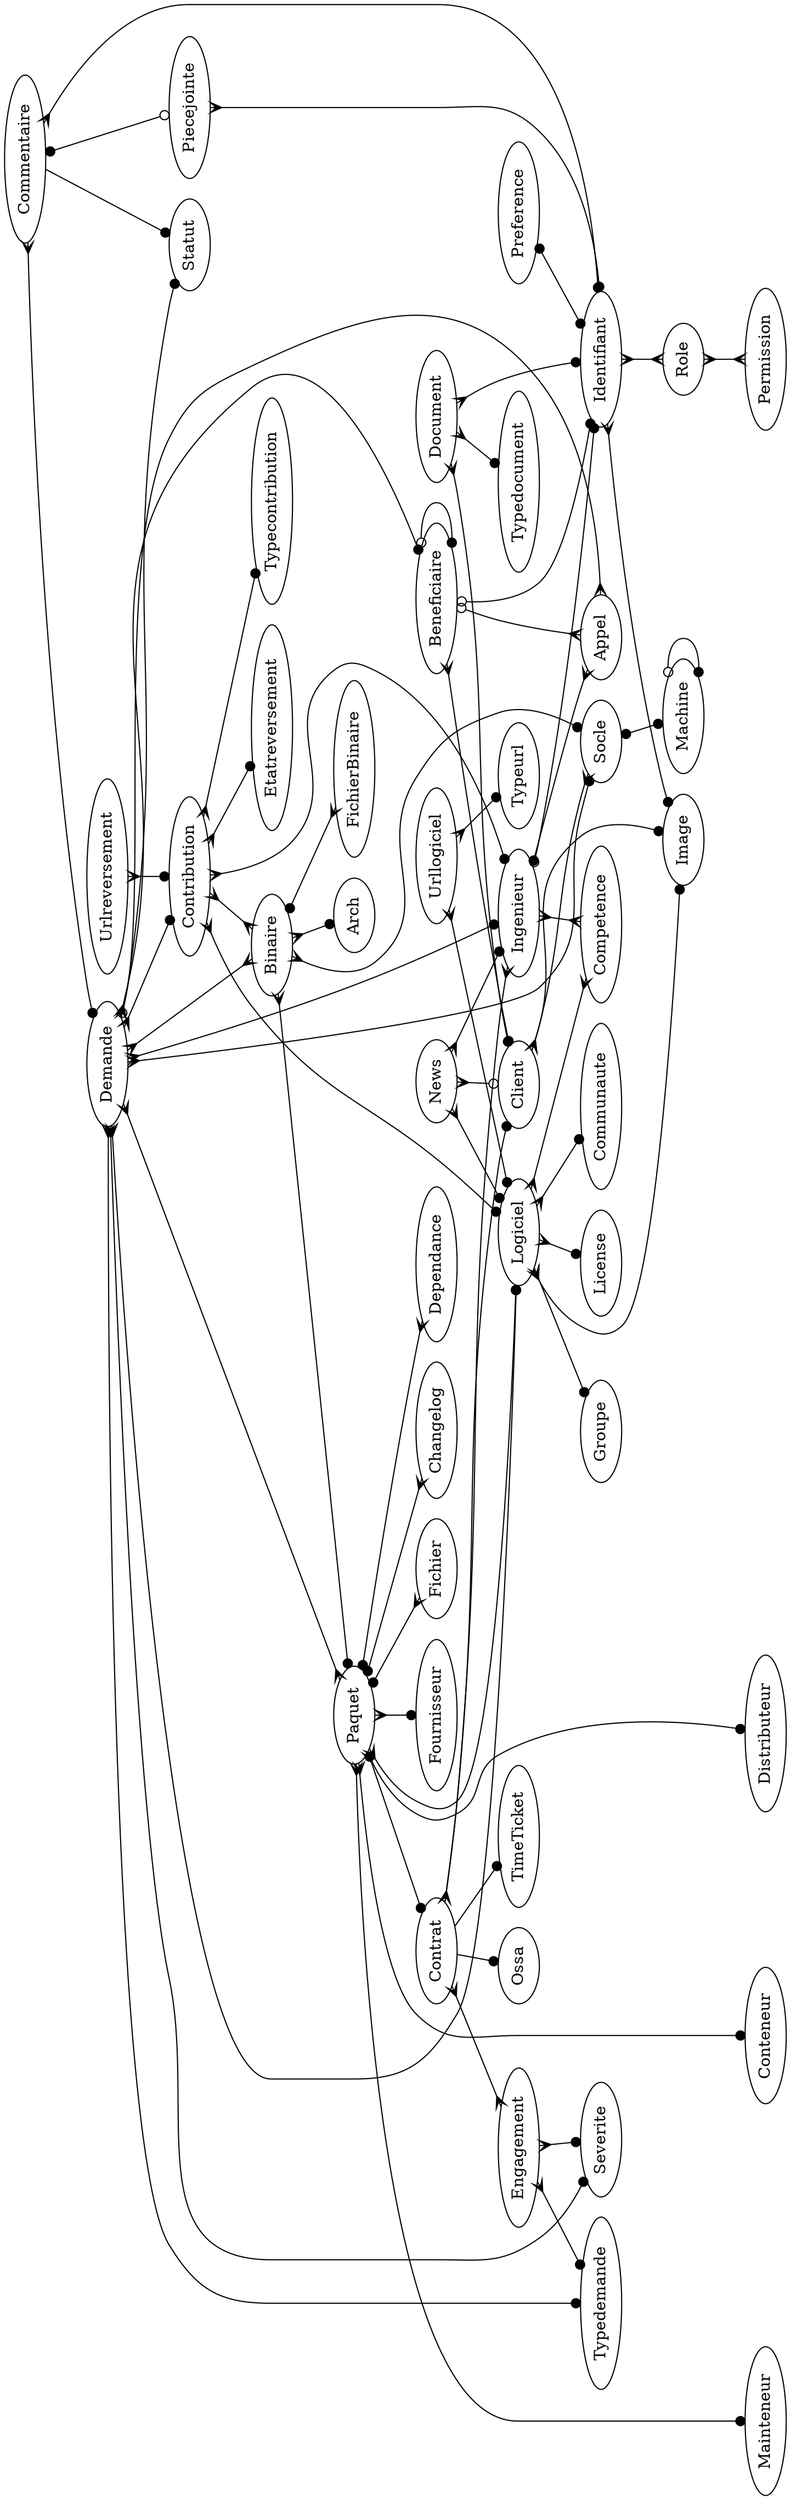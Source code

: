 digraph x {

rotate=90;

{rank=max; Distributeur Mainteneur Conteneur }

Binaire -> Paquet [arrowhead=dot,arrowtail=crow,dir=both]
Binaire -> Socle [arrowhead=dot,dir=both,arrowtail=crow]
Binaire -> Arch [arrowhead=dot,dir=both,arrowtail=crow]
Binaire -> FichierBinaire [arrowhead=crow,dir=both,arrowtail=dot]

Beneficiaire -> Identifiant [arrowhead=dot,arrowtail=odot,dir=both]
Beneficiaire -> Appel [arrowhead=crow,arrowtail=odot,dir=both]
Beneficiaire -> Client [arrowhead=dot,dir=both,arrowtail=crow]
Beneficiaire -> Beneficiaire [arrowhead=dot,arrowtail=odot,dir=both]

Client -> Image [arrowhead=dot,dir=both,arrowtail=crow]
Client -> Socle [arrowhead=crow,dir=both,arrowtail=crow]

Commentaire -> Demande [arrowhead=dot,dir=both,arrowtail=crow]
Commentaire -> Identifiant [arrowhead=dot,dir=both,arrowtail=crow]
Commentaire -> Piecejointe [arrowhead=odot,dir=both,arrowtail=dot]
Commentaire -> Statut [arrowhead=dot]

Contrat -> Client [arrowhead=dot,dir=both,arrowtail=crow]
Contrat -> Ingenieur [arrowhead=crow,arrowtail=crow,dir=both]
Contrat -> Engagement [arrowhead=crow,arrowtail=crow,dir=both]
Contrat -> Ossa [arrowhead=dot,arrowtail=crow]
Contrat -> TimeTicket [arrowhead=dot,arrowtail=crow]

Identifiant -> Image [arrowhead=dot,dir=both,arrowtail=crow]
Identifiant -> Role [arrowhead=crow,arrowtail=crow,dir=both]
Ingenieur -> Competence [arrowhead=crow,arrowtail=crow,dir=both]
Ingenieur -> Identifiant [arrowhead=dot,arrowtail=odot,dir=both]
Ingenieur -> Appel [arrowhead=crow,dir=both,arrowtail=dot]

Logiciel -> Competence [arrowhead=crow,arrowtail=crow,dir=both]
Logiciel -> License [arrowhead=dot,dir=both,arrowtail=crow]
Logiciel -> Communaute [arrowhead=dot,dir=both,arrowtail=crow]
Logiciel -> Groupe [arrowhead=dot,dir=both,arrowtail=crow]
Logiciel -> Image [arrowhead=dot,dir=both,arrowtail=crow]


News -> Ingenieur [arrowhead=dot,dir=both,arrowtail=crow]
News -> Client [arrowhead=odot,dir=both,arrowtail=crow]
News -> Logiciel [arrowhead=dot,dir=both,arrowtail=crow]


Paquet -> Logiciel [arrowhead=dot,dir=both,arrowtail=crow]
Paquet -> Fournisseur [arrowhead=dot,dir=both,arrowtail=crow]
Paquet -> Fichier [arrowhead=crow,dir=both,arrowtail=dot]
Paquet -> Contrat [arrowhead=dot,dir=both,arrowtail=crow]
Paquet -> Changelog [arrowhead=crow,dir=both,arrowtail=dot]
Paquet -> Distributeur [arrowhead=dot,dir=both,arrowtail=dot]
Paquet -> Dependance [arrowhead=crow,dir=both,arrowtail=dot]
Paquet -> Mainteneur [arrowhead=dot,dir=both,arrowtail=crow]
Paquet -> Conteneur [arrowhead=dot,dir=both,arrowtail=crow]
Preference -> Identifiant [arrowhead=dot,arrowtail=dot,dir=both]
Socle -> Machine [arrowhead=dot,dir=both,arrowtail=dot]
Machine -> Machine [arrowhead=dot,dir=both,arrowtail=odot]
Demande -> Typedemande [arrowhead=dot,dir=both,arrowtail=crow]
Demande -> Logiciel [arrowhead=dot,dir=both,arrowtail=crow]
Demande -> Severite [arrowhead=dot,dir=both,arrowtail=crow]
Demande -> Beneficiaire [arrowhead=dot,dir=both,arrowtail=crow]
Demande -> Socle [arrowhead=dot,dir=both,arrowtail=crow]
Demande -> Statut [arrowhead=dot,dir=both,arrowtail=crow]
Demande -> Ingenieur [arrowhead=dot,dir=both,arrowtail=crow]
Demande -> Binaire [arrowhead=crow,arrowtail=crow,dir=both]
Demande -> Paquet [arrowhead=crow,arrowtail=crow,dir=both]
Demande -> Appel [arrowhead=crow,arrowtail=odot,dir=both]
Urllogiciel -> Logiciel [arrowhead=dot,dir=both,arrowtail=crow]
Urllogiciel -> Typeurl [arrowhead=dot,dir=both,arrowtail=crow]
Engagement -> Severite [arrowhead=dot,dir=both,arrowtail=crow]
Engagement -> Typedemande [arrowhead=dot,dir=both,arrowtail=crow]
Role -> Permission [arrowhead=crow,arrowtail=crow,dir=both]
Contribution -> Binaire [arrowhead=crow,arrowtail=crow,dir=both]
Urlreversement -> Contribution [arrowhead=dot,dir=both,arrowtail=crow]
Demande -> Contribution [arrowhead=dot,dir=both,arrowtail=crow]
Contribution -> Etatreversement [arrowhead=dot,dir=both,arrowtail=crow]
Contribution -> Typecontribution [arrowhead=dot,dir=both,arrowtail=crow]
Contribution -> Logiciel [arrowhead=dot,dir=both,arrowtail=crow]
Contribution -> Ingenieur [arrowhead=dot,dir=both,arrowtail=crow]
Piecejointe -> Identifiant [arrowtail=crow,dir=both,arrowhead=dot]
Document -> Client [arrowhead=dot,dir=both,arrowtail=crow]
Document -> Typedocument [arrowhead=dot,dir=both,arrowtail=crow]
Document -> Identifiant [arrowhead=dot,dir=both,arrowtail=crow]


}

